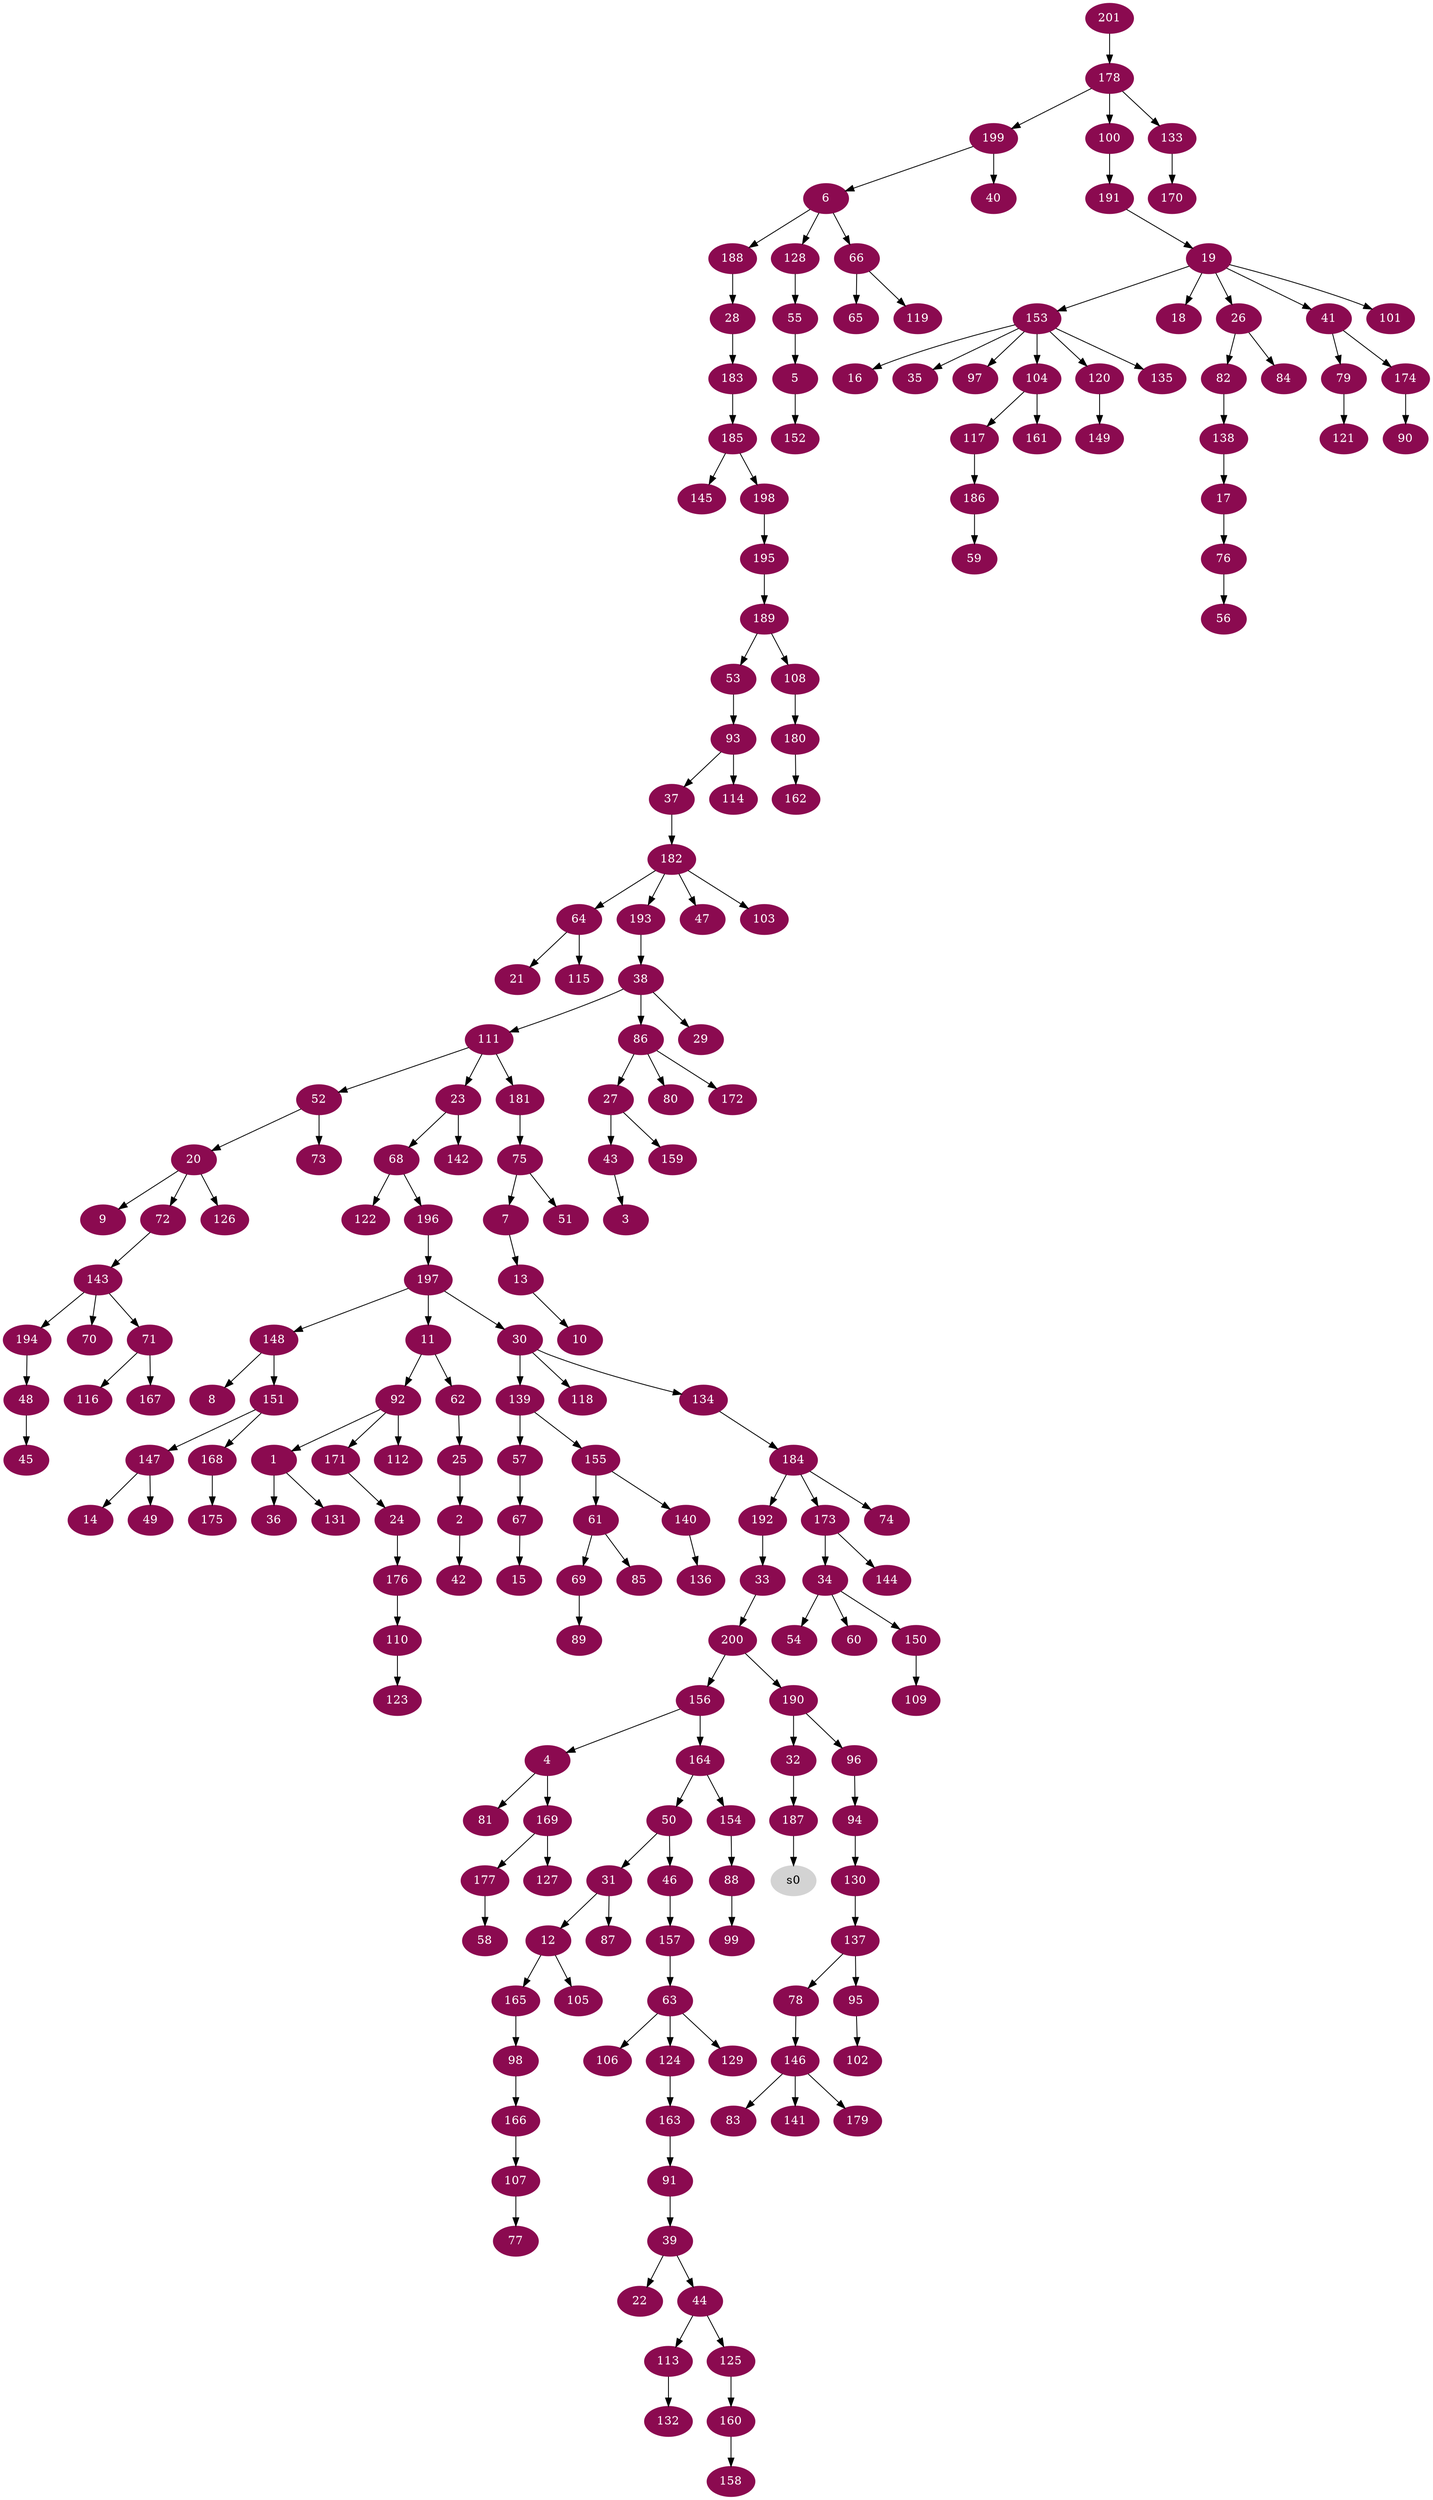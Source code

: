 digraph G {
node [color=deeppink4, style=filled, fontcolor=white];
92 -> 1;
25 -> 2;
43 -> 3;
156 -> 4;
55 -> 5;
199 -> 6;
75 -> 7;
148 -> 8;
20 -> 9;
13 -> 10;
197 -> 11;
31 -> 12;
7 -> 13;
147 -> 14;
67 -> 15;
153 -> 16;
138 -> 17;
19 -> 18;
191 -> 19;
52 -> 20;
64 -> 21;
39 -> 22;
111 -> 23;
171 -> 24;
62 -> 25;
19 -> 26;
86 -> 27;
188 -> 28;
38 -> 29;
197 -> 30;
50 -> 31;
190 -> 32;
192 -> 33;
173 -> 34;
153 -> 35;
1 -> 36;
93 -> 37;
193 -> 38;
91 -> 39;
199 -> 40;
19 -> 41;
2 -> 42;
27 -> 43;
39 -> 44;
48 -> 45;
50 -> 46;
182 -> 47;
194 -> 48;
147 -> 49;
164 -> 50;
75 -> 51;
111 -> 52;
189 -> 53;
34 -> 54;
128 -> 55;
76 -> 56;
139 -> 57;
177 -> 58;
186 -> 59;
34 -> 60;
155 -> 61;
11 -> 62;
157 -> 63;
182 -> 64;
66 -> 65;
6 -> 66;
57 -> 67;
23 -> 68;
61 -> 69;
143 -> 70;
143 -> 71;
20 -> 72;
52 -> 73;
184 -> 74;
181 -> 75;
17 -> 76;
107 -> 77;
137 -> 78;
41 -> 79;
86 -> 80;
4 -> 81;
26 -> 82;
146 -> 83;
26 -> 84;
61 -> 85;
38 -> 86;
31 -> 87;
154 -> 88;
69 -> 89;
174 -> 90;
163 -> 91;
11 -> 92;
53 -> 93;
96 -> 94;
137 -> 95;
190 -> 96;
153 -> 97;
165 -> 98;
88 -> 99;
178 -> 100;
19 -> 101;
95 -> 102;
182 -> 103;
153 -> 104;
12 -> 105;
63 -> 106;
166 -> 107;
189 -> 108;
150 -> 109;
176 -> 110;
38 -> 111;
92 -> 112;
44 -> 113;
93 -> 114;
64 -> 115;
71 -> 116;
104 -> 117;
30 -> 118;
66 -> 119;
153 -> 120;
79 -> 121;
68 -> 122;
110 -> 123;
63 -> 124;
44 -> 125;
20 -> 126;
169 -> 127;
6 -> 128;
63 -> 129;
94 -> 130;
1 -> 131;
113 -> 132;
178 -> 133;
30 -> 134;
153 -> 135;
140 -> 136;
130 -> 137;
82 -> 138;
30 -> 139;
155 -> 140;
146 -> 141;
23 -> 142;
72 -> 143;
173 -> 144;
185 -> 145;
78 -> 146;
151 -> 147;
197 -> 148;
120 -> 149;
34 -> 150;
148 -> 151;
5 -> 152;
19 -> 153;
164 -> 154;
139 -> 155;
200 -> 156;
46 -> 157;
160 -> 158;
27 -> 159;
125 -> 160;
104 -> 161;
180 -> 162;
124 -> 163;
156 -> 164;
12 -> 165;
98 -> 166;
71 -> 167;
151 -> 168;
4 -> 169;
133 -> 170;
92 -> 171;
86 -> 172;
184 -> 173;
41 -> 174;
168 -> 175;
24 -> 176;
169 -> 177;
201 -> 178;
146 -> 179;
108 -> 180;
111 -> 181;
37 -> 182;
28 -> 183;
134 -> 184;
183 -> 185;
117 -> 186;
32 -> 187;
6 -> 188;
195 -> 189;
200 -> 190;
100 -> 191;
184 -> 192;
182 -> 193;
143 -> 194;
198 -> 195;
68 -> 196;
196 -> 197;
185 -> 198;
178 -> 199;
33 -> 200;
node [color=lightgrey, style=filled, fontcolor=black];
187 -> s0;
}
